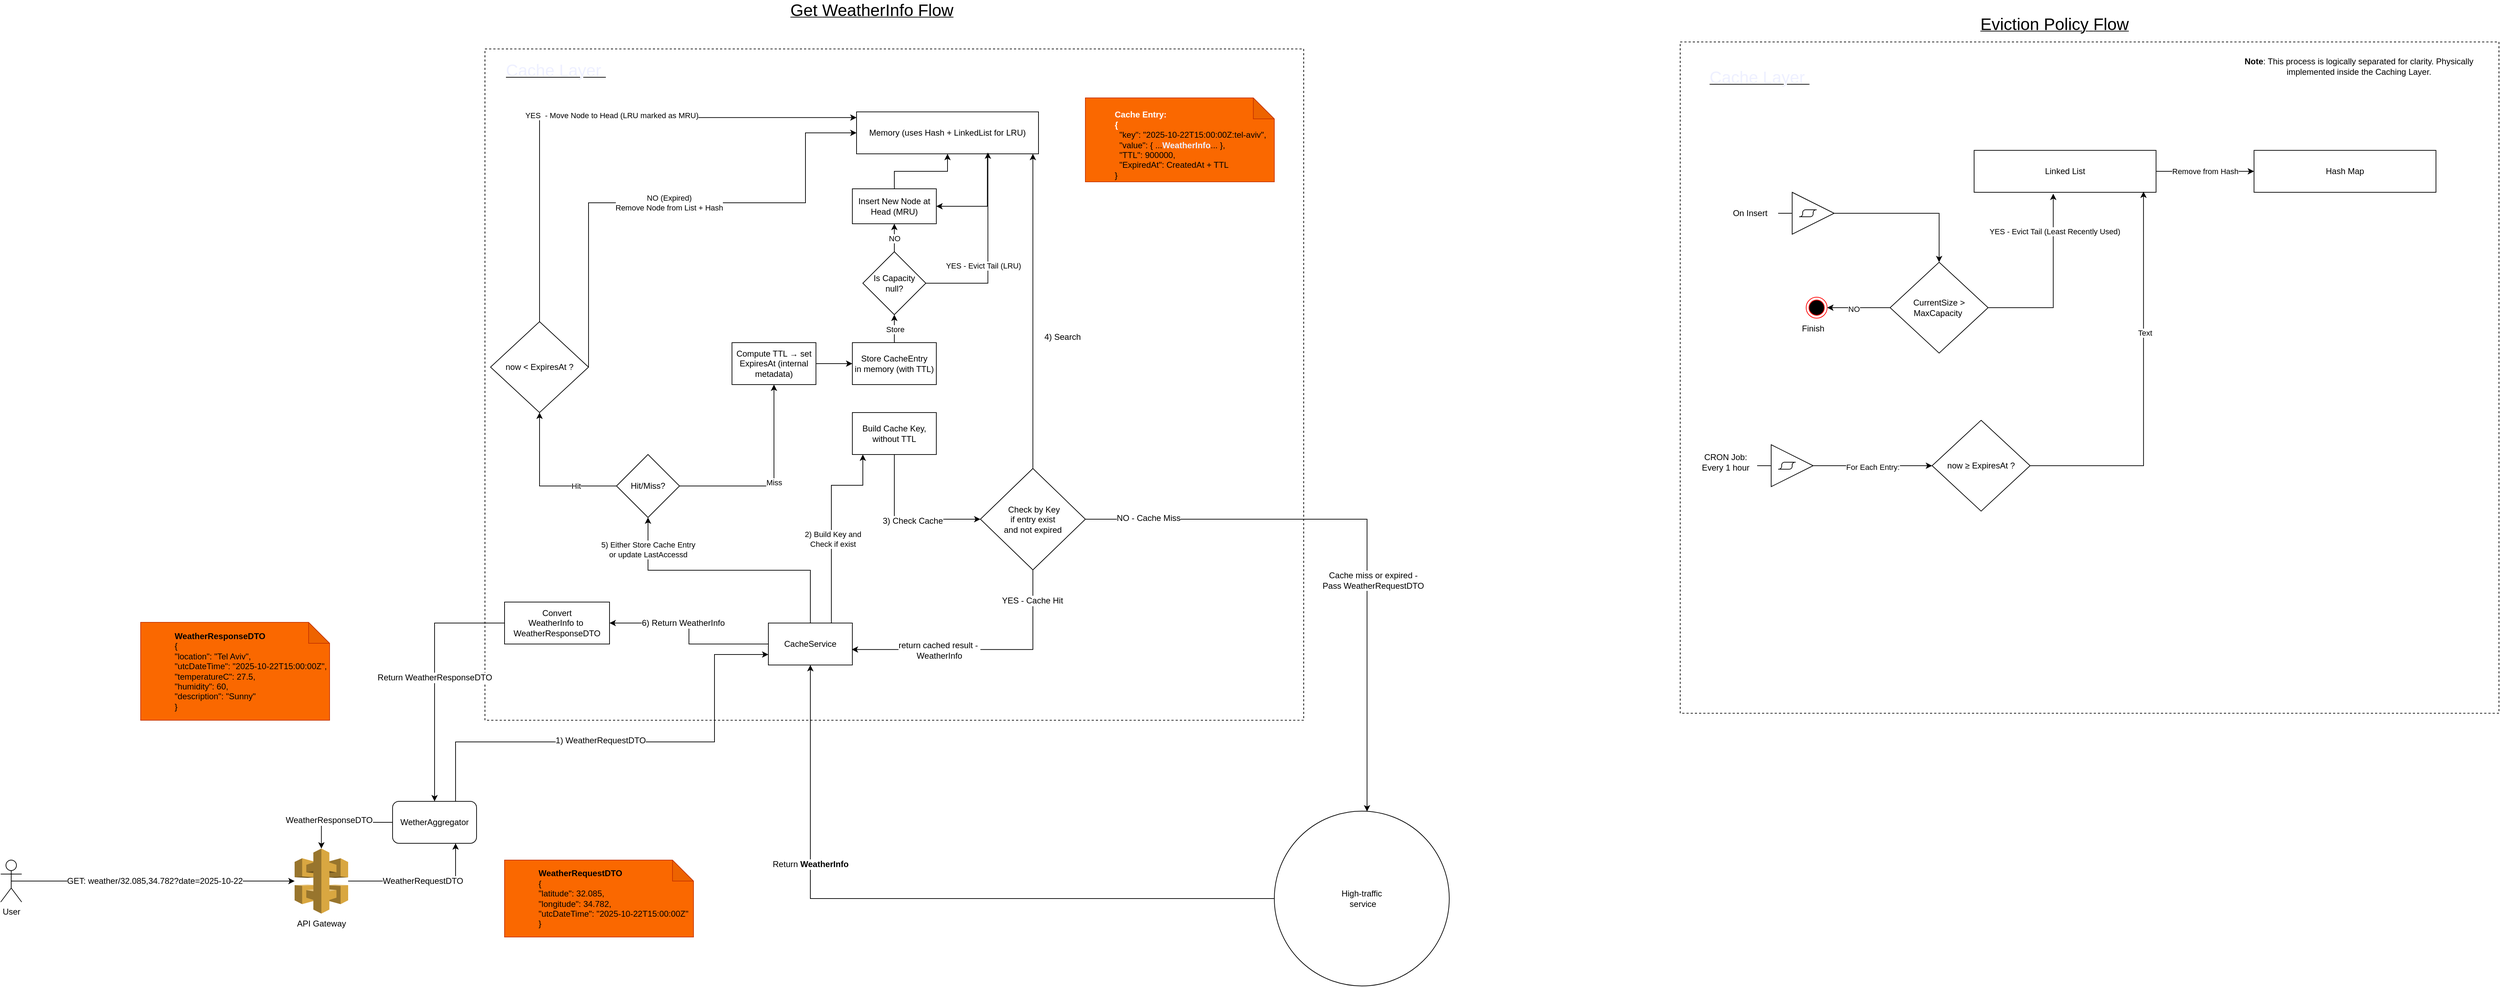 <mxfile version="28.2.8">
  <diagram name="Page-1" id="XEiT1kLDCRGGdZglAhm5">
    <mxGraphModel dx="2276" dy="2951" grid="1" gridSize="10" guides="1" tooltips="1" connect="1" arrows="1" fold="1" page="1" pageScale="1" pageWidth="850" pageHeight="1100" math="0" shadow="0">
      <root>
        <mxCell id="0" />
        <mxCell id="1" parent="0" />
        <mxCell id="B2Q1mEj035JKYRua9Jhf-1" value="" style="rounded=0;whiteSpace=wrap;html=1;dashed=1;" parent="1" vertex="1">
          <mxGeometry x="1660" y="-1790" width="1170" height="960" as="geometry" />
        </mxCell>
        <mxCell id="C_mojfmz8NE7oDex5nDW-132" value="" style="rounded=0;whiteSpace=wrap;html=1;dashed=1;" parent="1" vertex="1">
          <mxGeometry x="-48" y="-1780" width="1170" height="960" as="geometry" />
        </mxCell>
        <mxCell id="C_mojfmz8NE7oDex5nDW-30" style="edgeStyle=orthogonalEdgeStyle;rounded=0;orthogonalLoop=1;jettySize=auto;html=1;exitX=0.5;exitY=0.5;exitDx=0;exitDy=0;exitPerimeter=0;fontSize=12;" parent="1" source="C_mojfmz8NE7oDex5nDW-32" target="C_mojfmz8NE7oDex5nDW-39" edge="1">
          <mxGeometry relative="1" as="geometry" />
        </mxCell>
        <mxCell id="C_mojfmz8NE7oDex5nDW-31" value="&lt;font&gt;GET: weather/32.085,34.782?date=2025-10-22&lt;/font&gt;" style="edgeLabel;html=1;align=center;verticalAlign=middle;resizable=0;points=[];fontSize=12;" parent="C_mojfmz8NE7oDex5nDW-30" vertex="1" connectable="0">
          <mxGeometry x="-0.35" relative="1" as="geometry">
            <mxPoint x="73" as="offset" />
          </mxGeometry>
        </mxCell>
        <mxCell id="C_mojfmz8NE7oDex5nDW-32" value="User" style="shape=umlActor;verticalLabelPosition=bottom;verticalAlign=top;html=1;outlineConnect=0;fontSize=12;" parent="1" vertex="1">
          <mxGeometry x="-740" y="-620" width="30" height="60" as="geometry" />
        </mxCell>
        <mxCell id="C_mojfmz8NE7oDex5nDW-100" style="edgeStyle=orthogonalEdgeStyle;rounded=0;orthogonalLoop=1;jettySize=auto;html=1;exitX=0;exitY=0.5;exitDx=0;exitDy=0;entryX=0.5;entryY=1;entryDx=0;entryDy=0;fontSize=12;" parent="1" source="C_mojfmz8NE7oDex5nDW-33" target="C_mojfmz8NE7oDex5nDW-58" edge="1">
          <mxGeometry relative="1" as="geometry" />
        </mxCell>
        <mxCell id="C_mojfmz8NE7oDex5nDW-101" value="Return&amp;nbsp;&lt;b&gt;WeatherInfo&lt;/b&gt;" style="edgeLabel;html=1;align=center;verticalAlign=middle;resizable=0;points=[];fontSize=12;" parent="C_mojfmz8NE7oDex5nDW-100" vertex="1" connectable="0">
          <mxGeometry x="0.378" y="1" relative="1" as="geometry">
            <mxPoint x="1" y="-25" as="offset" />
          </mxGeometry>
        </mxCell>
        <mxCell id="C_mojfmz8NE7oDex5nDW-33" value="&lt;font&gt;High-traffic&lt;br&gt;&amp;nbsp;service&lt;/font&gt;" style="ellipse;whiteSpace=wrap;html=1;fontSize=12;" parent="1" vertex="1">
          <mxGeometry x="1080" y="-690" width="250" height="250" as="geometry" />
        </mxCell>
        <mxCell id="C_mojfmz8NE7oDex5nDW-36" value="Memory (uses Hash + LinkedList for LRU)" style="rounded=0;whiteSpace=wrap;html=1;fontSize=12;" parent="1" vertex="1">
          <mxGeometry x="483" y="-1690" width="260" height="60" as="geometry" />
        </mxCell>
        <mxCell id="C_mojfmz8NE7oDex5nDW-37" style="edgeStyle=orthogonalEdgeStyle;rounded=0;orthogonalLoop=1;jettySize=auto;html=1;entryX=0.75;entryY=1;entryDx=0;entryDy=0;fontSize=12;" parent="1" source="C_mojfmz8NE7oDex5nDW-39" target="C_mojfmz8NE7oDex5nDW-51" edge="1">
          <mxGeometry relative="1" as="geometry">
            <mxPoint x="80" y="-590" as="targetPoint" />
          </mxGeometry>
        </mxCell>
        <mxCell id="C_mojfmz8NE7oDex5nDW-38" value="&lt;span&gt;WeatherRequestDTO&lt;/span&gt;" style="edgeLabel;html=1;align=center;verticalAlign=middle;resizable=0;points=[];fontSize=12;" parent="C_mojfmz8NE7oDex5nDW-37" vertex="1" connectable="0">
          <mxGeometry x="-0.46" y="1" relative="1" as="geometry">
            <mxPoint x="50" y="1" as="offset" />
          </mxGeometry>
        </mxCell>
        <mxCell id="C_mojfmz8NE7oDex5nDW-39" value="&lt;span style=&quot;text-wrap-mode: wrap;&quot;&gt;API Gateway&lt;/span&gt;" style="outlineConnect=0;dashed=0;verticalLabelPosition=bottom;verticalAlign=top;align=center;html=1;shape=mxgraph.aws3.api_gateway;fillColor=#D9A741;gradientColor=none;fontSize=12;" parent="1" vertex="1">
          <mxGeometry x="-320" y="-636.5" width="76.5" height="93" as="geometry" />
        </mxCell>
        <mxCell id="C_mojfmz8NE7oDex5nDW-40" value="&lt;blockquote style=&quot;margin: 0 0 0 40px; border: none; padding: 0px;&quot;&gt;&lt;div&gt;&amp;nbsp;&amp;nbsp;&lt;/div&gt;&lt;b style=&quot;text-align: center; text-wrap-mode: nowrap;&quot;&gt;&lt;font style=&quot;color: light-dark(rgb(255, 255, 255), rgb(255, 255, 255));&quot;&gt;Cache Entry:&lt;br&gt;{&lt;br&gt;&lt;/font&gt;&lt;/b&gt;&lt;div&gt;&amp;nbsp; &quot;key&quot;: &quot;2025-10-22T15:00:00Z:tel-aviv&quot;,&lt;/div&gt;&lt;div&gt;&amp;nbsp; &quot;value&quot;: { ...&lt;span style=&quot;text-align: center; text-wrap-mode: nowrap;&quot;&gt;&lt;font style=&quot;color: light-dark(rgb(238, 240, 255), rgb(255, 255, 255));&quot;&gt;&lt;b&gt;WeatherInfo&lt;/b&gt;&lt;/font&gt;&lt;/span&gt;... },&lt;/div&gt;&lt;div&gt;&amp;nbsp; &quot;TTL&quot;: 900000,&lt;br&gt;&amp;nbsp; &quot;ExpiredAt&quot;:&amp;nbsp;CreatedAt + TTL&lt;br&gt;}&amp;nbsp;&lt;/div&gt;&lt;/blockquote&gt;" style="shape=note;whiteSpace=wrap;html=1;backgroundOutline=1;darkOpacity=0.05;fillColor=#fa6800;strokeColor=#C73500;fontColor=#000000;align=left;fontSize=12;" parent="1" vertex="1">
          <mxGeometry x="810" y="-1710" width="270" height="120" as="geometry" />
        </mxCell>
        <mxCell id="C_mojfmz8NE7oDex5nDW-44" value="&lt;span&gt;&amp;nbsp;Check by Key &lt;br&gt;if entry exist &lt;br&gt;and not expired&lt;/span&gt;" style="rhombus;whiteSpace=wrap;html=1;fontSize=12;" parent="1" vertex="1">
          <mxGeometry x="660" y="-1180" width="150" height="145" as="geometry" />
        </mxCell>
        <mxCell id="C_mojfmz8NE7oDex5nDW-47" value="&lt;blockquote style=&quot;margin: 0 0 0 40px; border: none; padding: 0px;&quot;&gt;&lt;div&gt;&lt;font&gt;&amp;nbsp;&amp;nbsp;&lt;b style=&quot;background-color: transparent; text-wrap-mode: nowrap; text-align: center;&quot;&gt;WeatherRequestDTO&lt;/b&gt;&lt;/font&gt;&lt;/div&gt;&lt;div&gt;&lt;font&gt;&amp;nbsp;&amp;nbsp;&lt;span style=&quot;background-color: transparent;&quot;&gt;{&lt;/span&gt;&lt;br&gt;&lt;/font&gt;&lt;/div&gt;&lt;div&gt;&lt;font&gt;&amp;nbsp; &quot;latitude&quot;: 32.085,&lt;/font&gt;&lt;/div&gt;&lt;div&gt;&lt;font&gt;&amp;nbsp; &quot;longitude&quot;: 34.782,&lt;/font&gt;&lt;/div&gt;&lt;div&gt;&lt;font&gt;&amp;nbsp; &quot;utcDateTime&quot;: &quot;2025-10-22T15:00:00Z&quot;&lt;/font&gt;&lt;/div&gt;&lt;div&gt;&lt;font&gt;&amp;nbsp; }&lt;/font&gt;&lt;/div&gt;&lt;/blockquote&gt;" style="shape=note;whiteSpace=wrap;html=1;backgroundOutline=1;darkOpacity=0.05;fillColor=#fa6800;strokeColor=#C73500;fontColor=#000000;align=left;fontSize=12;" parent="1" vertex="1">
          <mxGeometry x="-20" y="-620" width="270" height="110" as="geometry" />
        </mxCell>
        <mxCell id="C_mojfmz8NE7oDex5nDW-49" style="edgeStyle=orthogonalEdgeStyle;rounded=0;orthogonalLoop=1;jettySize=auto;html=1;exitX=0.75;exitY=0;exitDx=0;exitDy=0;entryX=0;entryY=0.75;entryDx=0;entryDy=0;fontSize=12;" parent="1" source="C_mojfmz8NE7oDex5nDW-51" target="C_mojfmz8NE7oDex5nDW-58" edge="1">
          <mxGeometry relative="1" as="geometry">
            <Array as="points">
              <mxPoint x="-90" y="-789" />
              <mxPoint x="280" y="-789" />
              <mxPoint x="280" y="-914" />
            </Array>
          </mxGeometry>
        </mxCell>
        <mxCell id="C_mojfmz8NE7oDex5nDW-50" value="&lt;span&gt;1) WeatherRequestDTO&lt;/span&gt;" style="edgeLabel;html=1;align=center;verticalAlign=middle;resizable=0;points=[];fontSize=12;" parent="C_mojfmz8NE7oDex5nDW-49" vertex="1" connectable="0">
          <mxGeometry x="-0.113" y="2" relative="1" as="geometry">
            <mxPoint as="offset" />
          </mxGeometry>
        </mxCell>
        <mxCell id="C_mojfmz8NE7oDex5nDW-51" value="WetherAggregator" style="rounded=1;whiteSpace=wrap;html=1;fontSize=12;" parent="1" vertex="1">
          <mxGeometry x="-180" y="-704" width="120" height="60" as="geometry" />
        </mxCell>
        <mxCell id="C_mojfmz8NE7oDex5nDW-52" style="edgeStyle=orthogonalEdgeStyle;rounded=0;orthogonalLoop=1;jettySize=auto;html=1;entryX=0.5;entryY=0;entryDx=0;entryDy=0;entryPerimeter=0;fontSize=12;" parent="1" source="C_mojfmz8NE7oDex5nDW-51" target="C_mojfmz8NE7oDex5nDW-39" edge="1">
          <mxGeometry relative="1" as="geometry" />
        </mxCell>
        <mxCell id="C_mojfmz8NE7oDex5nDW-53" value="&lt;span&gt;WeatherResponseDTO&lt;/span&gt;" style="edgeLabel;html=1;align=center;verticalAlign=middle;resizable=0;points=[];fontSize=12;" parent="C_mojfmz8NE7oDex5nDW-52" vertex="1" connectable="0">
          <mxGeometry x="0.318" y="-3" relative="1" as="geometry">
            <mxPoint as="offset" />
          </mxGeometry>
        </mxCell>
        <mxCell id="C_mojfmz8NE7oDex5nDW-56" style="edgeStyle=orthogonalEdgeStyle;rounded=0;orthogonalLoop=1;jettySize=auto;html=1;exitX=0;exitY=0.5;exitDx=0;exitDy=0;fontSize=12;" parent="1" source="C_mojfmz8NE7oDex5nDW-104" target="C_mojfmz8NE7oDex5nDW-51" edge="1">
          <mxGeometry relative="1" as="geometry" />
        </mxCell>
        <mxCell id="C_mojfmz8NE7oDex5nDW-57" value="Return&amp;nbsp;&lt;span&gt;WeatherResponseDTO&lt;/span&gt;" style="edgeLabel;html=1;align=center;verticalAlign=middle;resizable=0;points=[];fontSize=12;" parent="C_mojfmz8NE7oDex5nDW-56" vertex="1" connectable="0">
          <mxGeometry x="0.002" relative="1" as="geometry">
            <mxPoint as="offset" />
          </mxGeometry>
        </mxCell>
        <mxCell id="C_mojfmz8NE7oDex5nDW-105" style="edgeStyle=orthogonalEdgeStyle;rounded=0;orthogonalLoop=1;jettySize=auto;html=1;exitX=0;exitY=0.5;exitDx=0;exitDy=0;entryX=1;entryY=0.5;entryDx=0;entryDy=0;fontSize=12;" parent="1" source="C_mojfmz8NE7oDex5nDW-58" target="C_mojfmz8NE7oDex5nDW-104" edge="1">
          <mxGeometry relative="1" as="geometry" />
        </mxCell>
        <mxCell id="C_mojfmz8NE7oDex5nDW-106" value="&lt;span&gt;6) Return WeatherInfo&lt;/span&gt;" style="edgeLabel;html=1;align=center;verticalAlign=middle;resizable=0;points=[];fontSize=12;" parent="C_mojfmz8NE7oDex5nDW-105" vertex="1" connectable="0">
          <mxGeometry x="0.395" y="1" relative="1" as="geometry">
            <mxPoint x="27" y="-1" as="offset" />
          </mxGeometry>
        </mxCell>
        <mxCell id="C_mojfmz8NE7oDex5nDW-189" style="edgeStyle=orthogonalEdgeStyle;rounded=0;orthogonalLoop=1;jettySize=auto;html=1;exitX=0.5;exitY=0;exitDx=0;exitDy=0;entryX=0.5;entryY=1;entryDx=0;entryDy=0;" parent="1" source="C_mojfmz8NE7oDex5nDW-58" target="C_mojfmz8NE7oDex5nDW-109" edge="1">
          <mxGeometry relative="1" as="geometry" />
        </mxCell>
        <mxCell id="C_mojfmz8NE7oDex5nDW-190" value="5) Either Store Cache Entry&lt;br&gt;or update LastAccessd" style="edgeLabel;html=1;align=center;verticalAlign=middle;resizable=0;points=[];" parent="C_mojfmz8NE7oDex5nDW-189" vertex="1" connectable="0">
          <mxGeometry x="0.766" relative="1" as="geometry">
            <mxPoint y="1" as="offset" />
          </mxGeometry>
        </mxCell>
        <mxCell id="C_mojfmz8NE7oDex5nDW-58" value="CacheService" style="rounded=0;whiteSpace=wrap;html=1;fontSize=12;" parent="1" vertex="1">
          <mxGeometry x="357" y="-959" width="120" height="60" as="geometry" />
        </mxCell>
        <mxCell id="C_mojfmz8NE7oDex5nDW-208" style="edgeStyle=orthogonalEdgeStyle;rounded=0;orthogonalLoop=1;jettySize=auto;html=1;exitX=0.5;exitY=1;exitDx=0;exitDy=0;entryX=0;entryY=0.5;entryDx=0;entryDy=0;" parent="1" source="C_mojfmz8NE7oDex5nDW-61" target="C_mojfmz8NE7oDex5nDW-44" edge="1">
          <mxGeometry relative="1" as="geometry" />
        </mxCell>
        <mxCell id="C_mojfmz8NE7oDex5nDW-209" value="&lt;span style=&quot;font-size: 12px;&quot;&gt;3)&amp;nbsp;Check Cache&lt;/span&gt;" style="edgeLabel;html=1;align=center;verticalAlign=middle;resizable=0;points=[];" parent="C_mojfmz8NE7oDex5nDW-208" vertex="1" connectable="0">
          <mxGeometry x="0.094" y="-2" relative="1" as="geometry">
            <mxPoint as="offset" />
          </mxGeometry>
        </mxCell>
        <mxCell id="C_mojfmz8NE7oDex5nDW-61" value="Build Cache Key, without TTL" style="rounded=0;whiteSpace=wrap;html=1;fontSize=12;" parent="1" vertex="1">
          <mxGeometry x="477" y="-1260" width="120" height="60" as="geometry" />
        </mxCell>
        <mxCell id="C_mojfmz8NE7oDex5nDW-67" value="&lt;blockquote style=&quot;margin: 0 0 0 40px; border: none; padding: 0px;&quot;&gt;&lt;div&gt;&lt;font&gt;&amp;nbsp;&amp;nbsp;&lt;/font&gt;&lt;b style=&quot;background-color: transparent; text-wrap-mode: nowrap; text-align: center; color: light-dark(rgb(0, 0, 0), rgb(237, 237, 237));&quot;&gt;WeatherResponseDTO&lt;/b&gt;&lt;/div&gt;&lt;div&gt;&lt;font&gt;&amp;nbsp;&amp;nbsp;&lt;span style=&quot;background-color: transparent;&quot;&gt;{&lt;/span&gt;&lt;br&gt;&lt;/font&gt;&lt;/div&gt;&lt;div&gt;&lt;font&gt;&amp;nbsp;&lt;/font&gt;&lt;span style=&quot;background-color: transparent;&quot;&gt;&amp;nbsp;&quot;location&quot;: &quot;Tel Aviv&quot;,&lt;/span&gt;&lt;/div&gt;&lt;div&gt;&amp;nbsp; &quot;utcDateTime&quot;: &quot;2025-10-22T15:00:00Z&quot;,&lt;/div&gt;&lt;div&gt;&amp;nbsp; &quot;temperatureC&quot;: 27.5,&lt;/div&gt;&lt;div&gt;&amp;nbsp; &quot;humidity&quot;: 60,&lt;/div&gt;&lt;div&gt;&amp;nbsp; &quot;description&quot;: &quot;Sunny&quot;&lt;/div&gt;&lt;div&gt;&lt;font&gt;&amp;nbsp; }&lt;/font&gt;&lt;/div&gt;&lt;/blockquote&gt;" style="shape=note;whiteSpace=wrap;html=1;backgroundOutline=1;darkOpacity=0.05;fillColor=#fa6800;strokeColor=#C73500;fontColor=#000000;align=left;fontSize=12;" parent="1" vertex="1">
          <mxGeometry x="-540" y="-960" width="270" height="140" as="geometry" />
        </mxCell>
        <mxCell id="C_mojfmz8NE7oDex5nDW-75" style="edgeStyle=orthogonalEdgeStyle;rounded=0;orthogonalLoop=1;jettySize=auto;html=1;fontSize=12;exitX=0.5;exitY=0;exitDx=0;exitDy=0;" parent="1" source="C_mojfmz8NE7oDex5nDW-44" edge="1">
          <mxGeometry relative="1" as="geometry">
            <mxPoint x="706" y="-1190" as="sourcePoint" />
            <mxPoint x="735" y="-1630" as="targetPoint" />
            <Array as="points" />
          </mxGeometry>
        </mxCell>
        <mxCell id="C_mojfmz8NE7oDex5nDW-95" value="4) Search" style="edgeLabel;html=1;align=center;verticalAlign=middle;resizable=0;points=[];fontSize=12;" parent="C_mojfmz8NE7oDex5nDW-75" vertex="1" connectable="0">
          <mxGeometry x="0.064" relative="1" as="geometry">
            <mxPoint x="41" y="51" as="offset" />
          </mxGeometry>
        </mxCell>
        <mxCell id="C_mojfmz8NE7oDex5nDW-80" style="edgeStyle=orthogonalEdgeStyle;rounded=0;orthogonalLoop=1;jettySize=auto;html=1;exitX=0.5;exitY=1;exitDx=0;exitDy=0;entryX=0.993;entryY=0.631;entryDx=0;entryDy=0;entryPerimeter=0;fontSize=12;" parent="1" source="C_mojfmz8NE7oDex5nDW-44" target="C_mojfmz8NE7oDex5nDW-58" edge="1">
          <mxGeometry relative="1" as="geometry">
            <mxPoint x="675" y="-1006.5" as="sourcePoint" />
          </mxGeometry>
        </mxCell>
        <mxCell id="C_mojfmz8NE7oDex5nDW-81" value="return cached result -&amp;nbsp;&lt;br&gt;&lt;span&gt;WeatherInfo&lt;/span&gt;" style="edgeLabel;html=1;align=center;verticalAlign=middle;resizable=0;points=[];fontSize=12;" parent="C_mojfmz8NE7oDex5nDW-80" vertex="1" connectable="0">
          <mxGeometry x="0.573" y="1" relative="1" as="geometry">
            <mxPoint x="45" as="offset" />
          </mxGeometry>
        </mxCell>
        <mxCell id="C_mojfmz8NE7oDex5nDW-84" value="YES - Cache Hit" style="edgeLabel;html=1;align=center;verticalAlign=middle;resizable=0;points=[];fontSize=12;" parent="C_mojfmz8NE7oDex5nDW-80" vertex="1" connectable="0">
          <mxGeometry x="-0.763" y="-1" relative="1" as="geometry">
            <mxPoint as="offset" />
          </mxGeometry>
        </mxCell>
        <mxCell id="C_mojfmz8NE7oDex5nDW-96" style="edgeStyle=orthogonalEdgeStyle;rounded=0;orthogonalLoop=1;jettySize=auto;html=1;exitX=1;exitY=0.5;exitDx=0;exitDy=0;entryX=0.53;entryY=0.002;entryDx=0;entryDy=0;entryPerimeter=0;fontSize=12;" parent="1" source="C_mojfmz8NE7oDex5nDW-44" target="C_mojfmz8NE7oDex5nDW-33" edge="1">
          <mxGeometry relative="1" as="geometry" />
        </mxCell>
        <mxCell id="C_mojfmz8NE7oDex5nDW-98" value="NO - Cache Miss" style="edgeLabel;html=1;align=center;verticalAlign=middle;resizable=0;points=[];fontSize=12;" parent="C_mojfmz8NE7oDex5nDW-96" vertex="1" connectable="0">
          <mxGeometry x="-0.522" y="2" relative="1" as="geometry">
            <mxPoint x="-106" as="offset" />
          </mxGeometry>
        </mxCell>
        <mxCell id="C_mojfmz8NE7oDex5nDW-99" value="Cache miss or expired -&lt;br&gt;Pass&amp;nbsp;&lt;span&gt;WeatherRequestDTO&lt;/span&gt;" style="edgeLabel;html=1;align=center;verticalAlign=middle;resizable=0;points=[];fontSize=12;" parent="C_mojfmz8NE7oDex5nDW-96" vertex="1" connectable="0">
          <mxGeometry x="-0.232" y="-2" relative="1" as="geometry">
            <mxPoint x="96" y="85" as="offset" />
          </mxGeometry>
        </mxCell>
        <mxCell id="C_mojfmz8NE7oDex5nDW-104" value="Convert&lt;br&gt;WeatherInfo to&amp;nbsp;&lt;br&gt;&lt;span style=&quot;text-wrap-mode: nowrap;&quot;&gt;WeatherResponseDTO&lt;/span&gt;" style="rounded=0;whiteSpace=wrap;html=1;fontSize=12;" parent="1" vertex="1">
          <mxGeometry x="-20" y="-989" width="150" height="60" as="geometry" />
        </mxCell>
        <mxCell id="C_mojfmz8NE7oDex5nDW-113" value="Hit" style="edgeStyle=orthogonalEdgeStyle;rounded=0;orthogonalLoop=1;jettySize=auto;html=1;exitX=0;exitY=0.5;exitDx=0;exitDy=0;entryX=0.5;entryY=1;entryDx=0;entryDy=0;" parent="1" source="C_mojfmz8NE7oDex5nDW-109" target="C_mojfmz8NE7oDex5nDW-194" edge="1">
          <mxGeometry x="-0.455" relative="1" as="geometry">
            <mxPoint x="280" y="-1560" as="targetPoint" />
            <Array as="points">
              <mxPoint x="30" y="-1155" />
            </Array>
            <mxPoint as="offset" />
          </mxGeometry>
        </mxCell>
        <mxCell id="C_mojfmz8NE7oDex5nDW-120" value="Miss" style="edgeStyle=orthogonalEdgeStyle;rounded=0;orthogonalLoop=1;jettySize=auto;html=1;exitX=1;exitY=0.5;exitDx=0;exitDy=0;" parent="1" source="C_mojfmz8NE7oDex5nDW-109" target="C_mojfmz8NE7oDex5nDW-191" edge="1">
          <mxGeometry relative="1" as="geometry" />
        </mxCell>
        <mxCell id="C_mojfmz8NE7oDex5nDW-109" value="Hit/Miss?" style="rhombus;whiteSpace=wrap;html=1;fontSize=12;" parent="1" vertex="1">
          <mxGeometry x="140" y="-1200" width="90" height="90" as="geometry" />
        </mxCell>
        <mxCell id="C_mojfmz8NE7oDex5nDW-116" value="&lt;span&gt;&lt;span style=&quot;text-wrap-mode: nowrap;&quot;&gt;Store&lt;/span&gt;&lt;span style=&quot;text-wrap-mode: nowrap;&quot;&gt;&amp;nbsp;&lt;/span&gt;&lt;/span&gt;&lt;span style=&quot;text-wrap-mode: nowrap;&quot;&gt;CacheEntry&lt;br&gt;&lt;/span&gt;&lt;span style=&quot;text-wrap-mode: nowrap;&quot;&gt;in memory (with TTL)&lt;/span&gt;" style="rounded=0;whiteSpace=wrap;html=1;fontSize=12;" parent="1" vertex="1">
          <mxGeometry x="477" y="-1360" width="120" height="60" as="geometry" />
        </mxCell>
        <mxCell id="C_mojfmz8NE7oDex5nDW-117" style="edgeStyle=orthogonalEdgeStyle;rounded=0;orthogonalLoop=1;jettySize=auto;html=1;exitX=0.5;exitY=0;exitDx=0;exitDy=0;" parent="1" source="C_mojfmz8NE7oDex5nDW-116" target="C_mojfmz8NE7oDex5nDW-203" edge="1">
          <mxGeometry relative="1" as="geometry" />
        </mxCell>
        <mxCell id="C_mojfmz8NE7oDex5nDW-124" value="Store" style="edgeLabel;html=1;align=center;verticalAlign=middle;resizable=0;points=[];" parent="C_mojfmz8NE7oDex5nDW-117" vertex="1" connectable="0">
          <mxGeometry x="-0.053" y="-1" relative="1" as="geometry">
            <mxPoint as="offset" />
          </mxGeometry>
        </mxCell>
        <mxCell id="C_mojfmz8NE7oDex5nDW-118" style="edgeStyle=orthogonalEdgeStyle;rounded=0;orthogonalLoop=1;jettySize=auto;html=1;exitX=0.75;exitY=0;exitDx=0;exitDy=0;" parent="1" source="C_mojfmz8NE7oDex5nDW-58" target="C_mojfmz8NE7oDex5nDW-61" edge="1">
          <mxGeometry relative="1" as="geometry">
            <mxPoint x="480" y="-1060" as="sourcePoint" />
            <mxPoint x="492" y="-1250" as="targetPoint" />
            <Array as="points">
              <mxPoint x="447" y="-1156" />
              <mxPoint x="492" y="-1156" />
            </Array>
          </mxGeometry>
        </mxCell>
        <mxCell id="C_mojfmz8NE7oDex5nDW-125" value="2) Build Key and&lt;br&gt;Check if exist" style="edgeLabel;html=1;align=center;verticalAlign=middle;resizable=0;points=[];" parent="C_mojfmz8NE7oDex5nDW-118" vertex="1" connectable="0">
          <mxGeometry x="-0.325" y="-2" relative="1" as="geometry">
            <mxPoint y="-24" as="offset" />
          </mxGeometry>
        </mxCell>
        <mxCell id="C_mojfmz8NE7oDex5nDW-126" value="&lt;u&gt;&lt;font style=&quot;font-size: 24px;&quot;&gt;Get&amp;nbsp;&lt;span style=&quot;text-wrap-mode: nowrap;&quot;&gt;WeatherInfo &lt;/span&gt;&lt;span style=&quot;text-wrap-mode: nowrap;&quot;&gt;Flow&lt;/span&gt;&lt;/font&gt;&lt;/u&gt;" style="text;html=1;whiteSpace=wrap;strokeColor=none;fillColor=none;align=center;verticalAlign=middle;rounded=0;" parent="1" vertex="1">
          <mxGeometry x="310" y="-1850" width="390" height="30" as="geometry" />
        </mxCell>
        <mxCell id="C_mojfmz8NE7oDex5nDW-131" value="&lt;u style=&quot;forced-color-adjust: none; font-family: Helvetica; font-size: 12px; font-style: normal; font-variant-ligatures: normal; font-variant-caps: normal; font-weight: 400; letter-spacing: normal; orphans: 2; text-align: center; text-indent: 0px; text-transform: none; widows: 2; word-spacing: 0px; -webkit-text-stroke-width: 0px; white-space: normal; box-shadow: none !important;&quot;&gt;&lt;font style=&quot;forced-color-adjust: none; font-size: 24px; box-shadow: none !important; color: light-dark(rgb(238, 240, 255), rgb(255, 255, 255));&quot;&gt;Cache Layer&amp;nbsp;&lt;/font&gt;&lt;/u&gt;" style="text;whiteSpace=wrap;html=1;" parent="1" vertex="1">
          <mxGeometry x="-20" y="-1770" width="150" height="40" as="geometry" />
        </mxCell>
        <mxCell id="C_mojfmz8NE7oDex5nDW-228" style="edgeStyle=orthogonalEdgeStyle;rounded=0;orthogonalLoop=1;jettySize=auto;html=1;exitX=1;exitY=0.5;exitDx=0;exitDy=0;entryX=0;entryY=0.5;entryDx=0;entryDy=0;" parent="1" source="C_mojfmz8NE7oDex5nDW-139" target="C_mojfmz8NE7oDex5nDW-227" edge="1">
          <mxGeometry relative="1" as="geometry" />
        </mxCell>
        <mxCell id="C_mojfmz8NE7oDex5nDW-229" value="Remove from Hash" style="edgeLabel;html=1;align=center;verticalAlign=middle;resizable=0;points=[];" parent="C_mojfmz8NE7oDex5nDW-228" vertex="1" connectable="0">
          <mxGeometry x="-0.183" y="-3" relative="1" as="geometry">
            <mxPoint x="13" y="-3" as="offset" />
          </mxGeometry>
        </mxCell>
        <mxCell id="C_mojfmz8NE7oDex5nDW-139" value="Linked List" style="rounded=0;whiteSpace=wrap;html=1;fontSize=12;" parent="1" vertex="1">
          <mxGeometry x="2080" y="-1635" width="260" height="60" as="geometry" />
        </mxCell>
        <mxCell id="C_mojfmz8NE7oDex5nDW-183" value="&lt;u&gt;&lt;font style=&quot;font-size: 24px;&quot;&gt;Eviction Policy&lt;span style=&quot;text-wrap-mode: nowrap;&quot;&gt;&amp;nbsp;&lt;/span&gt;&lt;span style=&quot;text-wrap-mode: nowrap;&quot;&gt;Flow&lt;/span&gt;&lt;/font&gt;&lt;/u&gt;" style="text;html=1;whiteSpace=wrap;strokeColor=none;fillColor=none;align=center;verticalAlign=middle;rounded=0;" parent="1" vertex="1">
          <mxGeometry x="2000" y="-1830" width="390" height="30" as="geometry" />
        </mxCell>
        <mxCell id="C_mojfmz8NE7oDex5nDW-184" value="&lt;u style=&quot;forced-color-adjust: none; font-family: Helvetica; font-size: 12px; font-style: normal; font-variant-ligatures: normal; font-variant-caps: normal; font-weight: 400; letter-spacing: normal; orphans: 2; text-align: center; text-indent: 0px; text-transform: none; widows: 2; word-spacing: 0px; -webkit-text-stroke-width: 0px; white-space: normal; box-shadow: none !important;&quot;&gt;&lt;font style=&quot;forced-color-adjust: none; font-size: 24px; box-shadow: none !important; color: light-dark(rgb(238, 240, 255), rgb(255, 255, 255));&quot;&gt;Cache Layer&amp;nbsp;&lt;/font&gt;&lt;/u&gt;" style="text;whiteSpace=wrap;html=1;" parent="1" vertex="1">
          <mxGeometry x="1700" y="-1760" width="150" height="40" as="geometry" />
        </mxCell>
        <mxCell id="C_mojfmz8NE7oDex5nDW-188" value="&lt;b&gt;Note&lt;/b&gt;: This process is logically separated for clarity. Physically implemented inside the Caching Layer." style="text;html=1;whiteSpace=wrap;strokeColor=none;fillColor=none;align=center;verticalAlign=middle;rounded=0;" parent="1" vertex="1">
          <mxGeometry x="2450" y="-1770" width="360" height="30" as="geometry" />
        </mxCell>
        <mxCell id="C_mojfmz8NE7oDex5nDW-192" style="edgeStyle=orthogonalEdgeStyle;rounded=0;orthogonalLoop=1;jettySize=auto;html=1;entryX=0;entryY=0.5;entryDx=0;entryDy=0;" parent="1" source="C_mojfmz8NE7oDex5nDW-191" target="C_mojfmz8NE7oDex5nDW-116" edge="1">
          <mxGeometry relative="1" as="geometry" />
        </mxCell>
        <mxCell id="C_mojfmz8NE7oDex5nDW-191" value="Compute TTL → set ExpiresAt (internal metadata)" style="rounded=0;whiteSpace=wrap;html=1;" parent="1" vertex="1">
          <mxGeometry x="305" y="-1360" width="120" height="60" as="geometry" />
        </mxCell>
        <mxCell id="C_mojfmz8NE7oDex5nDW-195" style="edgeStyle=orthogonalEdgeStyle;rounded=0;orthogonalLoop=1;jettySize=auto;html=1;exitX=1;exitY=0.5;exitDx=0;exitDy=0;entryX=0;entryY=0.5;entryDx=0;entryDy=0;" parent="1" source="C_mojfmz8NE7oDex5nDW-194" target="C_mojfmz8NE7oDex5nDW-36" edge="1">
          <mxGeometry relative="1" as="geometry">
            <Array as="points">
              <mxPoint x="100" y="-1560" />
              <mxPoint x="410" y="-1560" />
              <mxPoint x="410" y="-1660" />
            </Array>
          </mxGeometry>
        </mxCell>
        <mxCell id="C_mojfmz8NE7oDex5nDW-196" value="NO (Expired)&lt;br&gt;Remove Node from List + Hash" style="edgeLabel;html=1;align=center;verticalAlign=middle;resizable=0;points=[];" parent="C_mojfmz8NE7oDex5nDW-195" vertex="1" connectable="0">
          <mxGeometry x="-0.235" y="1" relative="1" as="geometry">
            <mxPoint x="75" y="1" as="offset" />
          </mxGeometry>
        </mxCell>
        <mxCell id="C_mojfmz8NE7oDex5nDW-194" value="now &amp;lt; ExpiresAt ?" style="rhombus;whiteSpace=wrap;html=1;" parent="1" vertex="1">
          <mxGeometry x="-40" y="-1390" width="140" height="130" as="geometry" />
        </mxCell>
        <mxCell id="C_mojfmz8NE7oDex5nDW-199" style="edgeStyle=orthogonalEdgeStyle;rounded=0;orthogonalLoop=1;jettySize=auto;html=1;exitX=0.5;exitY=0;exitDx=0;exitDy=0;entryX=0;entryY=0.136;entryDx=0;entryDy=0;entryPerimeter=0;" parent="1" source="C_mojfmz8NE7oDex5nDW-194" target="C_mojfmz8NE7oDex5nDW-36" edge="1">
          <mxGeometry relative="1" as="geometry" />
        </mxCell>
        <mxCell id="C_mojfmz8NE7oDex5nDW-200" value="YES&amp;nbsp; -&amp;nbsp;Move Node to Head (LRU marked as MRU)" style="edgeLabel;html=1;align=center;verticalAlign=middle;resizable=0;points=[];" parent="C_mojfmz8NE7oDex5nDW-199" vertex="1" connectable="0">
          <mxGeometry x="-0.074" relative="1" as="geometry">
            <mxPoint x="50" y="-3" as="offset" />
          </mxGeometry>
        </mxCell>
        <mxCell id="C_mojfmz8NE7oDex5nDW-202" value="" style="edgeStyle=orthogonalEdgeStyle;rounded=0;orthogonalLoop=1;jettySize=auto;html=1;" parent="1" source="C_mojfmz8NE7oDex5nDW-201" target="C_mojfmz8NE7oDex5nDW-36" edge="1">
          <mxGeometry relative="1" as="geometry" />
        </mxCell>
        <mxCell id="C_mojfmz8NE7oDex5nDW-201" value="Insert New Node at Head (MRU)" style="rounded=0;whiteSpace=wrap;html=1;" parent="1" vertex="1">
          <mxGeometry x="477" y="-1580" width="120" height="50" as="geometry" />
        </mxCell>
        <mxCell id="C_mojfmz8NE7oDex5nDW-211" style="edgeStyle=orthogonalEdgeStyle;rounded=0;orthogonalLoop=1;jettySize=auto;html=1;exitX=0.5;exitY=0;exitDx=0;exitDy=0;" parent="1" source="C_mojfmz8NE7oDex5nDW-203" target="C_mojfmz8NE7oDex5nDW-201" edge="1">
          <mxGeometry relative="1" as="geometry" />
        </mxCell>
        <mxCell id="C_mojfmz8NE7oDex5nDW-212" value="NO" style="edgeLabel;html=1;align=center;verticalAlign=middle;resizable=0;points=[];" parent="C_mojfmz8NE7oDex5nDW-211" vertex="1" connectable="0">
          <mxGeometry x="0.133" y="-1" relative="1" as="geometry">
            <mxPoint x="-1" y="3" as="offset" />
          </mxGeometry>
        </mxCell>
        <mxCell id="C_mojfmz8NE7oDex5nDW-213" style="edgeStyle=orthogonalEdgeStyle;rounded=0;orthogonalLoop=1;jettySize=auto;html=1;exitX=0.719;exitY=1;exitDx=0;exitDy=0;entryX=1;entryY=0.5;entryDx=0;entryDy=0;exitPerimeter=0;" parent="1" source="C_mojfmz8NE7oDex5nDW-36" target="C_mojfmz8NE7oDex5nDW-201" edge="1">
          <mxGeometry relative="1" as="geometry" />
        </mxCell>
        <mxCell id="C_mojfmz8NE7oDex5nDW-203" value="Is Capacity null?" style="rhombus;whiteSpace=wrap;html=1;" parent="1" vertex="1">
          <mxGeometry x="492" y="-1490" width="90" height="90" as="geometry" />
        </mxCell>
        <mxCell id="C_mojfmz8NE7oDex5nDW-206" style="edgeStyle=orthogonalEdgeStyle;rounded=0;orthogonalLoop=1;jettySize=auto;html=1;exitX=1;exitY=0.5;exitDx=0;exitDy=0;entryX=0.722;entryY=0.967;entryDx=0;entryDy=0;entryPerimeter=0;" parent="1" source="C_mojfmz8NE7oDex5nDW-203" target="C_mojfmz8NE7oDex5nDW-36" edge="1">
          <mxGeometry relative="1" as="geometry" />
        </mxCell>
        <mxCell id="C_mojfmz8NE7oDex5nDW-207" value="YES - Evict Tail (LRU)" style="edgeLabel;html=1;align=center;verticalAlign=middle;resizable=0;points=[];" parent="C_mojfmz8NE7oDex5nDW-206" vertex="1" connectable="0">
          <mxGeometry x="-0.727" y="2" relative="1" as="geometry">
            <mxPoint x="44" y="-23" as="offset" />
          </mxGeometry>
        </mxCell>
        <mxCell id="C_mojfmz8NE7oDex5nDW-218" style="edgeStyle=orthogonalEdgeStyle;rounded=0;orthogonalLoop=1;jettySize=auto;html=1;entryX=0.5;entryY=0;entryDx=0;entryDy=0;" parent="1" source="C_mojfmz8NE7oDex5nDW-215" target="C_mojfmz8NE7oDex5nDW-217" edge="1">
          <mxGeometry relative="1" as="geometry" />
        </mxCell>
        <mxCell id="C_mojfmz8NE7oDex5nDW-215" value="" style="verticalLabelPosition=bottom;shadow=0;dashed=0;align=center;html=1;verticalAlign=top;shape=mxgraph.electrical.logic_gates.schmitt_trigger;" parent="1" vertex="1">
          <mxGeometry x="1800" y="-1575" width="100" height="60" as="geometry" />
        </mxCell>
        <mxCell id="C_mojfmz8NE7oDex5nDW-216" value="On Insert" style="text;html=1;whiteSpace=wrap;strokeColor=none;fillColor=none;align=center;verticalAlign=middle;rounded=0;" parent="1" vertex="1">
          <mxGeometry x="1730" y="-1560" width="60" height="30" as="geometry" />
        </mxCell>
        <mxCell id="C_mojfmz8NE7oDex5nDW-220" style="edgeStyle=orthogonalEdgeStyle;rounded=0;orthogonalLoop=1;jettySize=auto;html=1;exitX=0;exitY=0.5;exitDx=0;exitDy=0;" parent="1" source="C_mojfmz8NE7oDex5nDW-217" target="C_mojfmz8NE7oDex5nDW-219" edge="1">
          <mxGeometry relative="1" as="geometry" />
        </mxCell>
        <mxCell id="C_mojfmz8NE7oDex5nDW-223" value="NO" style="edgeLabel;html=1;align=center;verticalAlign=middle;resizable=0;points=[];" parent="C_mojfmz8NE7oDex5nDW-220" vertex="1" connectable="0">
          <mxGeometry x="0.156" y="2" relative="1" as="geometry">
            <mxPoint as="offset" />
          </mxGeometry>
        </mxCell>
        <mxCell id="C_mojfmz8NE7oDex5nDW-217" value="CurrentSize &amp;gt; MaxCapacity&amp;nbsp;" style="rhombus;whiteSpace=wrap;html=1;" parent="1" vertex="1">
          <mxGeometry x="1960" y="-1475" width="140" height="130" as="geometry" />
        </mxCell>
        <mxCell id="C_mojfmz8NE7oDex5nDW-219" value="" style="ellipse;html=1;shape=endState;fillColor=#000000;strokeColor=#ff0000;" parent="1" vertex="1">
          <mxGeometry x="1840" y="-1425" width="30" height="30" as="geometry" />
        </mxCell>
        <mxCell id="C_mojfmz8NE7oDex5nDW-221" value="Finish" style="text;html=1;whiteSpace=wrap;strokeColor=none;fillColor=none;align=center;verticalAlign=middle;rounded=0;" parent="1" vertex="1">
          <mxGeometry x="1820" y="-1395" width="60" height="30" as="geometry" />
        </mxCell>
        <mxCell id="C_mojfmz8NE7oDex5nDW-224" style="edgeStyle=orthogonalEdgeStyle;rounded=0;orthogonalLoop=1;jettySize=auto;html=1;exitX=1;exitY=0.5;exitDx=0;exitDy=0;entryX=0.435;entryY=1.033;entryDx=0;entryDy=0;entryPerimeter=0;" parent="1" source="C_mojfmz8NE7oDex5nDW-217" target="C_mojfmz8NE7oDex5nDW-139" edge="1">
          <mxGeometry relative="1" as="geometry" />
        </mxCell>
        <mxCell id="C_mojfmz8NE7oDex5nDW-225" value="YES -&amp;nbsp;Evict Tail (Least Recently Used)" style="edgeLabel;html=1;align=center;verticalAlign=middle;resizable=0;points=[];" parent="C_mojfmz8NE7oDex5nDW-224" vertex="1" connectable="0">
          <mxGeometry x="0.58" y="-2" relative="1" as="geometry">
            <mxPoint as="offset" />
          </mxGeometry>
        </mxCell>
        <mxCell id="C_mojfmz8NE7oDex5nDW-227" value="Hash Map" style="rounded=0;whiteSpace=wrap;html=1;fontSize=12;" parent="1" vertex="1">
          <mxGeometry x="2480" y="-1635" width="260" height="60" as="geometry" />
        </mxCell>
        <mxCell id="C_mojfmz8NE7oDex5nDW-235" style="edgeStyle=orthogonalEdgeStyle;rounded=0;orthogonalLoop=1;jettySize=auto;html=1;exitX=1;exitY=0.5;exitDx=0;exitDy=0;exitPerimeter=0;entryX=0;entryY=0.5;entryDx=0;entryDy=0;" parent="1" source="C_mojfmz8NE7oDex5nDW-230" target="C_mojfmz8NE7oDex5nDW-234" edge="1">
          <mxGeometry relative="1" as="geometry" />
        </mxCell>
        <mxCell id="C_mojfmz8NE7oDex5nDW-237" value="For Each Entry:" style="edgeLabel;html=1;align=center;verticalAlign=middle;resizable=0;points=[];" parent="C_mojfmz8NE7oDex5nDW-235" vertex="1" connectable="0">
          <mxGeometry x="-0.143" y="-1" relative="1" as="geometry">
            <mxPoint y="1" as="offset" />
          </mxGeometry>
        </mxCell>
        <mxCell id="C_mojfmz8NE7oDex5nDW-230" value="" style="verticalLabelPosition=bottom;shadow=0;dashed=0;align=center;html=1;verticalAlign=top;shape=mxgraph.electrical.logic_gates.schmitt_trigger;" parent="1" vertex="1">
          <mxGeometry x="1770" y="-1214" width="100" height="60" as="geometry" />
        </mxCell>
        <mxCell id="C_mojfmz8NE7oDex5nDW-231" value="CRON Job: Every 1 hour" style="text;html=1;whiteSpace=wrap;strokeColor=none;fillColor=none;align=center;verticalAlign=middle;rounded=0;" parent="1" vertex="1">
          <mxGeometry x="1680" y="-1224" width="90" height="70" as="geometry" />
        </mxCell>
        <mxCell id="C_mojfmz8NE7oDex5nDW-234" value="now ≥ ExpiresAt ?" style="rhombus;whiteSpace=wrap;html=1;" parent="1" vertex="1">
          <mxGeometry x="2020" y="-1249" width="140" height="130" as="geometry" />
        </mxCell>
        <mxCell id="C_mojfmz8NE7oDex5nDW-238" style="edgeStyle=orthogonalEdgeStyle;rounded=0;orthogonalLoop=1;jettySize=auto;html=1;exitX=1;exitY=0.5;exitDx=0;exitDy=0;entryX=0.931;entryY=0.983;entryDx=0;entryDy=0;entryPerimeter=0;" parent="1" source="C_mojfmz8NE7oDex5nDW-234" target="C_mojfmz8NE7oDex5nDW-139" edge="1">
          <mxGeometry relative="1" as="geometry" />
        </mxCell>
        <mxCell id="C_mojfmz8NE7oDex5nDW-239" value="Text" style="edgeLabel;html=1;align=center;verticalAlign=middle;resizable=0;points=[];" parent="C_mojfmz8NE7oDex5nDW-238" vertex="1" connectable="0">
          <mxGeometry x="0.271" y="-2" relative="1" as="geometry">
            <mxPoint as="offset" />
          </mxGeometry>
        </mxCell>
      </root>
    </mxGraphModel>
  </diagram>
</mxfile>
